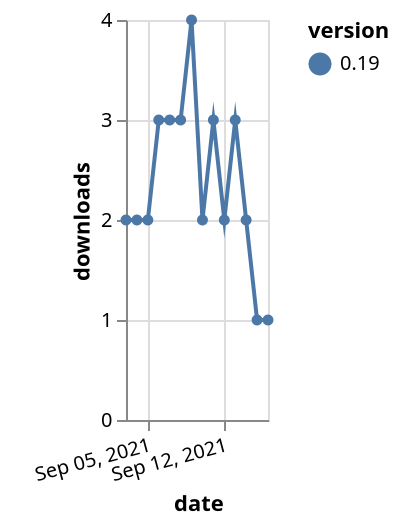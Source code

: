 {"$schema": "https://vega.github.io/schema/vega-lite/v5.json", "description": "A simple bar chart with embedded data.", "data": {"values": [{"date": "2021-09-03", "total": 3296, "delta": 2, "version": "0.19"}, {"date": "2021-09-04", "total": 3298, "delta": 2, "version": "0.19"}, {"date": "2021-09-05", "total": 3300, "delta": 2, "version": "0.19"}, {"date": "2021-09-06", "total": 3303, "delta": 3, "version": "0.19"}, {"date": "2021-09-07", "total": 3306, "delta": 3, "version": "0.19"}, {"date": "2021-09-08", "total": 3309, "delta": 3, "version": "0.19"}, {"date": "2021-09-09", "total": 3313, "delta": 4, "version": "0.19"}, {"date": "2021-09-10", "total": 3315, "delta": 2, "version": "0.19"}, {"date": "2021-09-11", "total": 3318, "delta": 3, "version": "0.19"}, {"date": "2021-09-12", "total": 3320, "delta": 2, "version": "0.19"}, {"date": "2021-09-13", "total": 3323, "delta": 3, "version": "0.19"}, {"date": "2021-09-14", "total": 3325, "delta": 2, "version": "0.19"}, {"date": "2021-09-15", "total": 3326, "delta": 1, "version": "0.19"}, {"date": "2021-09-16", "total": 3327, "delta": 1, "version": "0.19"}]}, "width": "container", "mark": {"type": "line", "point": {"filled": true}}, "encoding": {"x": {"field": "date", "type": "temporal", "timeUnit": "yearmonthdate", "title": "date", "axis": {"labelAngle": -15}}, "y": {"field": "delta", "type": "quantitative", "title": "downloads"}, "color": {"field": "version", "type": "nominal"}, "tooltip": {"field": "delta"}}}
